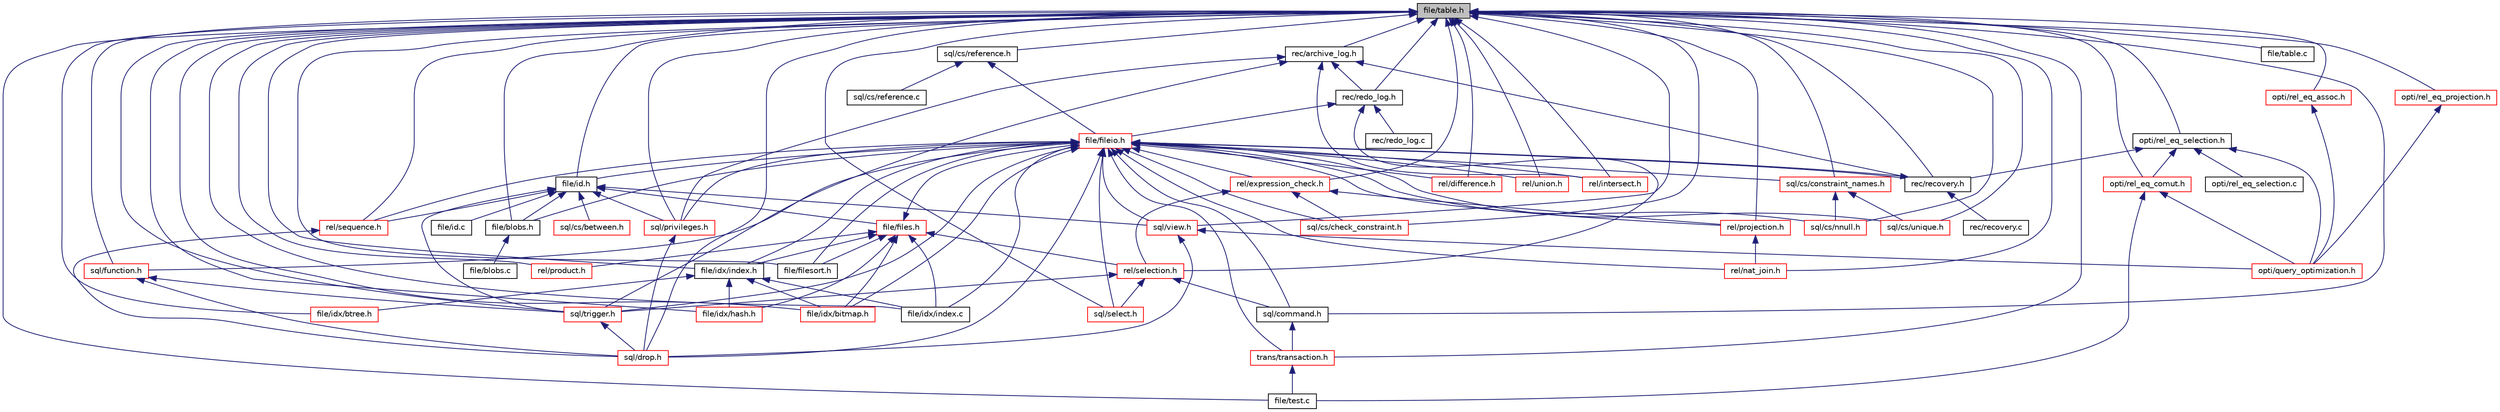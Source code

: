 digraph "file/table.h"
{
  bgcolor="transparent";
  edge [fontname="Helvetica",fontsize="10",labelfontname="Helvetica",labelfontsize="10"];
  node [fontname="Helvetica",fontsize="10",shape=record];
  Node1 [label="file/table.h",height=0.2,width=0.4,color="black", fillcolor="grey75", style="filled" fontcolor="black"];
  Node1 -> Node2 [dir="back",color="midnightblue",fontsize="10",style="solid"];
  Node2 [label="file/blobs.h",height=0.2,width=0.4,color="black",URL="$blobs_8h.html"];
  Node2 -> Node3 [dir="back",color="midnightblue",fontsize="10",style="solid"];
  Node3 [label="file/blobs.c",height=0.2,width=0.4,color="black",URL="$blobs_8c.html"];
  Node1 -> Node4 [dir="back",color="midnightblue",fontsize="10",style="solid"];
  Node4 [label="sql/cs/reference.h",height=0.2,width=0.4,color="black",URL="$reference_8h.html"];
  Node4 -> Node5 [dir="back",color="midnightblue",fontsize="10",style="solid"];
  Node5 [label="file/fileio.h",height=0.2,width=0.4,color="red",URL="$fileio_8h.html"];
  Node5 -> Node2 [dir="back",color="midnightblue",fontsize="10",style="solid"];
  Node5 -> Node6 [dir="back",color="midnightblue",fontsize="10",style="solid"];
  Node6 [label="rec/recovery.h",height=0.2,width=0.4,color="black",URL="$recovery_8h_source.html"];
  Node6 -> Node5 [dir="back",color="midnightblue",fontsize="10",style="solid"];
  Node6 -> Node7 [dir="back",color="midnightblue",fontsize="10",style="solid"];
  Node7 [label="rec/recovery.c",height=0.2,width=0.4,color="black",URL="$recovery_8c.html"];
  Node5 -> Node8 [dir="back",color="midnightblue",fontsize="10",style="solid"];
  Node8 [label="file/id.h",height=0.2,width=0.4,color="black",URL="$id_8h.html"];
  Node8 -> Node9 [dir="back",color="midnightblue",fontsize="10",style="solid"];
  Node9 [label="file/files.h",height=0.2,width=0.4,color="red",URL="$files_8h.html"];
  Node9 -> Node5 [dir="back",color="midnightblue",fontsize="10",style="solid"];
  Node9 -> Node10 [dir="back",color="midnightblue",fontsize="10",style="solid"];
  Node10 [label="file/filesort.h",height=0.2,width=0.4,color="black",URL="$filesort_8h.html"];
  Node9 -> Node11 [dir="back",color="midnightblue",fontsize="10",style="solid"];
  Node11 [label="rel/selection.h",height=0.2,width=0.4,color="red",URL="$selection_8h.html"];
  Node11 -> Node12 [dir="back",color="midnightblue",fontsize="10",style="solid"];
  Node12 [label="sql/command.h",height=0.2,width=0.4,color="black",URL="$command_8h_source.html"];
  Node12 -> Node13 [dir="back",color="midnightblue",fontsize="10",style="solid"];
  Node13 [label="trans/transaction.h",height=0.2,width=0.4,color="red",URL="$transaction_8h.html"];
  Node13 -> Node14 [dir="back",color="midnightblue",fontsize="10",style="solid"];
  Node14 [label="file/test.c",height=0.2,width=0.4,color="black",URL="$test_8c.html"];
  Node11 -> Node15 [dir="back",color="midnightblue",fontsize="10",style="solid"];
  Node15 [label="sql/trigger.h",height=0.2,width=0.4,color="red",URL="$trigger_8h.html"];
  Node15 -> Node16 [dir="back",color="midnightblue",fontsize="10",style="solid"];
  Node16 [label="sql/drop.h",height=0.2,width=0.4,color="red",URL="$drop_8h.html"];
  Node11 -> Node17 [dir="back",color="midnightblue",fontsize="10",style="solid"];
  Node17 [label="sql/select.h",height=0.2,width=0.4,color="red",URL="$select_8h_source.html"];
  Node9 -> Node18 [dir="back",color="midnightblue",fontsize="10",style="solid"];
  Node18 [label="file/idx/index.h",height=0.2,width=0.4,color="black",URL="$index_8h.html"];
  Node18 -> Node19 [dir="back",color="midnightblue",fontsize="10",style="solid"];
  Node19 [label="file/idx/bitmap.h",height=0.2,width=0.4,color="red",URL="$bitmap_8h.html"];
  Node18 -> Node20 [dir="back",color="midnightblue",fontsize="10",style="solid"];
  Node20 [label="file/idx/btree.h",height=0.2,width=0.4,color="red",URL="$btree_8h.html"];
  Node18 -> Node21 [dir="back",color="midnightblue",fontsize="10",style="solid"];
  Node21 [label="file/idx/hash.h",height=0.2,width=0.4,color="red",URL="$hash_8h.html"];
  Node18 -> Node22 [dir="back",color="midnightblue",fontsize="10",style="solid"];
  Node22 [label="file/idx/index.c",height=0.2,width=0.4,color="black",URL="$index_8c.html"];
  Node9 -> Node19 [dir="back",color="midnightblue",fontsize="10",style="solid"];
  Node9 -> Node21 [dir="back",color="midnightblue",fontsize="10",style="solid"];
  Node9 -> Node22 [dir="back",color="midnightblue",fontsize="10",style="solid"];
  Node9 -> Node23 [dir="back",color="midnightblue",fontsize="10",style="solid"];
  Node23 [label="rel/product.h",height=0.2,width=0.4,color="red",URL="$product_8h.html"];
  Node8 -> Node2 [dir="back",color="midnightblue",fontsize="10",style="solid"];
  Node8 -> Node24 [dir="back",color="midnightblue",fontsize="10",style="solid"];
  Node24 [label="file/id.c",height=0.2,width=0.4,color="black",URL="$id_8c.html"];
  Node8 -> Node25 [dir="back",color="midnightblue",fontsize="10",style="solid"];
  Node25 [label="sql/cs/between.h",height=0.2,width=0.4,color="red",URL="$between_8h.html"];
  Node8 -> Node26 [dir="back",color="midnightblue",fontsize="10",style="solid"];
  Node26 [label="sql/view.h",height=0.2,width=0.4,color="red",URL="$view_8h_source.html"];
  Node26 -> Node27 [dir="back",color="midnightblue",fontsize="10",style="solid"];
  Node27 [label="opti/query_optimization.h",height=0.2,width=0.4,color="red",URL="$query__optimization_8h.html"];
  Node26 -> Node16 [dir="back",color="midnightblue",fontsize="10",style="solid"];
  Node8 -> Node28 [dir="back",color="midnightblue",fontsize="10",style="solid"];
  Node28 [label="rel/sequence.h",height=0.2,width=0.4,color="red",URL="$sequence_8h.html"];
  Node28 -> Node16 [dir="back",color="midnightblue",fontsize="10",style="solid"];
  Node8 -> Node15 [dir="back",color="midnightblue",fontsize="10",style="solid"];
  Node8 -> Node29 [dir="back",color="midnightblue",fontsize="10",style="solid"];
  Node29 [label="sql/privileges.h",height=0.2,width=0.4,color="red",URL="$privileges_8h_source.html"];
  Node29 -> Node16 [dir="back",color="midnightblue",fontsize="10",style="solid"];
  Node5 -> Node10 [dir="back",color="midnightblue",fontsize="10",style="solid"];
  Node5 -> Node12 [dir="back",color="midnightblue",fontsize="10",style="solid"];
  Node5 -> Node30 [dir="back",color="midnightblue",fontsize="10",style="solid"];
  Node30 [label="rel/expression_check.h",height=0.2,width=0.4,color="red",URL="$expression__check_8h.html"];
  Node30 -> Node11 [dir="back",color="midnightblue",fontsize="10",style="solid"];
  Node30 -> Node31 [dir="back",color="midnightblue",fontsize="10",style="solid"];
  Node31 [label="sql/cs/check_constraint.h",height=0.2,width=0.4,color="red",URL="$check__constraint_8h.html"];
  Node30 -> Node32 [dir="back",color="midnightblue",fontsize="10",style="solid"];
  Node32 [label="rel/projection.h",height=0.2,width=0.4,color="red",URL="$projection_8h.html"];
  Node32 -> Node33 [dir="back",color="midnightblue",fontsize="10",style="solid"];
  Node33 [label="rel/nat_join.h",height=0.2,width=0.4,color="red",URL="$nat__join_8h.html"];
  Node5 -> Node13 [dir="back",color="midnightblue",fontsize="10",style="solid"];
  Node5 -> Node18 [dir="back",color="midnightblue",fontsize="10",style="solid"];
  Node5 -> Node19 [dir="back",color="midnightblue",fontsize="10",style="solid"];
  Node5 -> Node22 [dir="back",color="midnightblue",fontsize="10",style="solid"];
  Node5 -> Node31 [dir="back",color="midnightblue",fontsize="10",style="solid"];
  Node5 -> Node34 [dir="back",color="midnightblue",fontsize="10",style="solid"];
  Node34 [label="sql/cs/constraint_names.h",height=0.2,width=0.4,color="red",URL="$constraint__names_8h.html"];
  Node34 -> Node35 [dir="back",color="midnightblue",fontsize="10",style="solid"];
  Node35 [label="sql/cs/nnull.h",height=0.2,width=0.4,color="red",URL="$nnull_8h.html"];
  Node34 -> Node36 [dir="back",color="midnightblue",fontsize="10",style="solid"];
  Node36 [label="sql/cs/unique.h",height=0.2,width=0.4,color="red",URL="$unique_8h.html"];
  Node5 -> Node35 [dir="back",color="midnightblue",fontsize="10",style="solid"];
  Node5 -> Node36 [dir="back",color="midnightblue",fontsize="10",style="solid"];
  Node5 -> Node26 [dir="back",color="midnightblue",fontsize="10",style="solid"];
  Node5 -> Node32 [dir="back",color="midnightblue",fontsize="10",style="solid"];
  Node5 -> Node37 [dir="back",color="midnightblue",fontsize="10",style="solid"];
  Node37 [label="rel/difference.h",height=0.2,width=0.4,color="red",URL="$difference_8h.html"];
  Node5 -> Node38 [dir="back",color="midnightblue",fontsize="10",style="solid"];
  Node38 [label="rel/intersect.h",height=0.2,width=0.4,color="red",URL="$intersect_8h.html"];
  Node5 -> Node33 [dir="back",color="midnightblue",fontsize="10",style="solid"];
  Node5 -> Node28 [dir="back",color="midnightblue",fontsize="10",style="solid"];
  Node5 -> Node39 [dir="back",color="midnightblue",fontsize="10",style="solid"];
  Node39 [label="rel/union.h",height=0.2,width=0.4,color="red",URL="$union_8h.html"];
  Node5 -> Node16 [dir="back",color="midnightblue",fontsize="10",style="solid"];
  Node5 -> Node15 [dir="back",color="midnightblue",fontsize="10",style="solid"];
  Node5 -> Node40 [dir="back",color="midnightblue",fontsize="10",style="solid"];
  Node40 [label="sql/function.h",height=0.2,width=0.4,color="red",URL="$function_8h.html"];
  Node40 -> Node15 [dir="back",color="midnightblue",fontsize="10",style="solid"];
  Node40 -> Node16 [dir="back",color="midnightblue",fontsize="10",style="solid"];
  Node5 -> Node29 [dir="back",color="midnightblue",fontsize="10",style="solid"];
  Node5 -> Node17 [dir="back",color="midnightblue",fontsize="10",style="solid"];
  Node4 -> Node41 [dir="back",color="midnightblue",fontsize="10",style="solid"];
  Node41 [label="sql/cs/reference.c",height=0.2,width=0.4,color="black",URL="$reference_8c.html"];
  Node1 -> Node42 [dir="back",color="midnightblue",fontsize="10",style="solid"];
  Node42 [label="rec/archive_log.h",height=0.2,width=0.4,color="black",URL="$archive__log_8h.html"];
  Node42 -> Node6 [dir="back",color="midnightblue",fontsize="10",style="solid"];
  Node42 -> Node43 [dir="back",color="midnightblue",fontsize="10",style="solid"];
  Node43 [label="rec/redo_log.h",height=0.2,width=0.4,color="black",URL="$redo__log_8h_source.html"];
  Node43 -> Node5 [dir="back",color="midnightblue",fontsize="10",style="solid"];
  Node43 -> Node11 [dir="back",color="midnightblue",fontsize="10",style="solid"];
  Node43 -> Node44 [dir="back",color="midnightblue",fontsize="10",style="solid"];
  Node44 [label="rec/redo_log.c",height=0.2,width=0.4,color="black",URL="$redo__log_8c.html"];
  Node42 -> Node38 [dir="back",color="midnightblue",fontsize="10",style="solid"];
  Node42 -> Node15 [dir="back",color="midnightblue",fontsize="10",style="solid"];
  Node42 -> Node29 [dir="back",color="midnightblue",fontsize="10",style="solid"];
  Node1 -> Node6 [dir="back",color="midnightblue",fontsize="10",style="solid"];
  Node1 -> Node8 [dir="back",color="midnightblue",fontsize="10",style="solid"];
  Node1 -> Node45 [dir="back",color="midnightblue",fontsize="10",style="solid"];
  Node45 [label="opti/rel_eq_selection.h",height=0.2,width=0.4,color="black",URL="$rel__eq__selection_8h.html"];
  Node45 -> Node6 [dir="back",color="midnightblue",fontsize="10",style="solid"];
  Node45 -> Node46 [dir="back",color="midnightblue",fontsize="10",style="solid"];
  Node46 [label="opti/rel_eq_comut.h",height=0.2,width=0.4,color="red",URL="$rel__eq__comut_8h.html"];
  Node46 -> Node14 [dir="back",color="midnightblue",fontsize="10",style="solid"];
  Node46 -> Node27 [dir="back",color="midnightblue",fontsize="10",style="solid"];
  Node45 -> Node27 [dir="back",color="midnightblue",fontsize="10",style="solid"];
  Node45 -> Node47 [dir="back",color="midnightblue",fontsize="10",style="solid"];
  Node47 [label="opti/rel_eq_selection.c",height=0.2,width=0.4,color="black",URL="$rel__eq__selection_8c.html"];
  Node1 -> Node43 [dir="back",color="midnightblue",fontsize="10",style="solid"];
  Node1 -> Node10 [dir="back",color="midnightblue",fontsize="10",style="solid"];
  Node1 -> Node48 [dir="back",color="midnightblue",fontsize="10",style="solid"];
  Node48 [label="file/table.c",height=0.2,width=0.4,color="black",URL="$table_8c.html"];
  Node1 -> Node12 [dir="back",color="midnightblue",fontsize="10",style="solid"];
  Node1 -> Node30 [dir="back",color="midnightblue",fontsize="10",style="solid"];
  Node1 -> Node13 [dir="back",color="midnightblue",fontsize="10",style="solid"];
  Node1 -> Node14 [dir="back",color="midnightblue",fontsize="10",style="solid"];
  Node1 -> Node46 [dir="back",color="midnightblue",fontsize="10",style="solid"];
  Node1 -> Node18 [dir="back",color="midnightblue",fontsize="10",style="solid"];
  Node1 -> Node19 [dir="back",color="midnightblue",fontsize="10",style="solid"];
  Node1 -> Node20 [dir="back",color="midnightblue",fontsize="10",style="solid"];
  Node1 -> Node21 [dir="back",color="midnightblue",fontsize="10",style="solid"];
  Node1 -> Node22 [dir="back",color="midnightblue",fontsize="10",style="solid"];
  Node1 -> Node31 [dir="back",color="midnightblue",fontsize="10",style="solid"];
  Node1 -> Node34 [dir="back",color="midnightblue",fontsize="10",style="solid"];
  Node1 -> Node35 [dir="back",color="midnightblue",fontsize="10",style="solid"];
  Node1 -> Node36 [dir="back",color="midnightblue",fontsize="10",style="solid"];
  Node1 -> Node49 [dir="back",color="midnightblue",fontsize="10",style="solid"];
  Node49 [label="opti/rel_eq_assoc.h",height=0.2,width=0.4,color="red",URL="$rel__eq__assoc_8h.html"];
  Node49 -> Node27 [dir="back",color="midnightblue",fontsize="10",style="solid"];
  Node1 -> Node50 [dir="back",color="midnightblue",fontsize="10",style="solid"];
  Node50 [label="opti/rel_eq_projection.h",height=0.2,width=0.4,color="red",URL="$rel__eq__projection_8h.html"];
  Node50 -> Node27 [dir="back",color="midnightblue",fontsize="10",style="solid"];
  Node1 -> Node26 [dir="back",color="midnightblue",fontsize="10",style="solid"];
  Node1 -> Node32 [dir="back",color="midnightblue",fontsize="10",style="solid"];
  Node1 -> Node37 [dir="back",color="midnightblue",fontsize="10",style="solid"];
  Node1 -> Node38 [dir="back",color="midnightblue",fontsize="10",style="solid"];
  Node1 -> Node33 [dir="back",color="midnightblue",fontsize="10",style="solid"];
  Node1 -> Node23 [dir="back",color="midnightblue",fontsize="10",style="solid"];
  Node1 -> Node28 [dir="back",color="midnightblue",fontsize="10",style="solid"];
  Node1 -> Node39 [dir="back",color="midnightblue",fontsize="10",style="solid"];
  Node1 -> Node16 [dir="back",color="midnightblue",fontsize="10",style="solid"];
  Node1 -> Node15 [dir="back",color="midnightblue",fontsize="10",style="solid"];
  Node1 -> Node40 [dir="back",color="midnightblue",fontsize="10",style="solid"];
  Node1 -> Node29 [dir="back",color="midnightblue",fontsize="10",style="solid"];
  Node1 -> Node17 [dir="back",color="midnightblue",fontsize="10",style="solid"];
}
